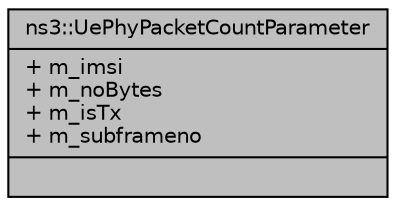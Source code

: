 digraph "ns3::UePhyPacketCountParameter"
{
  edge [fontname="Helvetica",fontsize="10",labelfontname="Helvetica",labelfontsize="10"];
  node [fontname="Helvetica",fontsize="10",shape=record];
  Node1 [label="{ns3::UePhyPacketCountParameter\n|+ m_imsi\l+ m_noBytes\l+ m_isTx\l+ m_subframeno\l|}",height=0.2,width=0.4,color="black", fillcolor="grey75", style="filled", fontcolor="black"];
}
